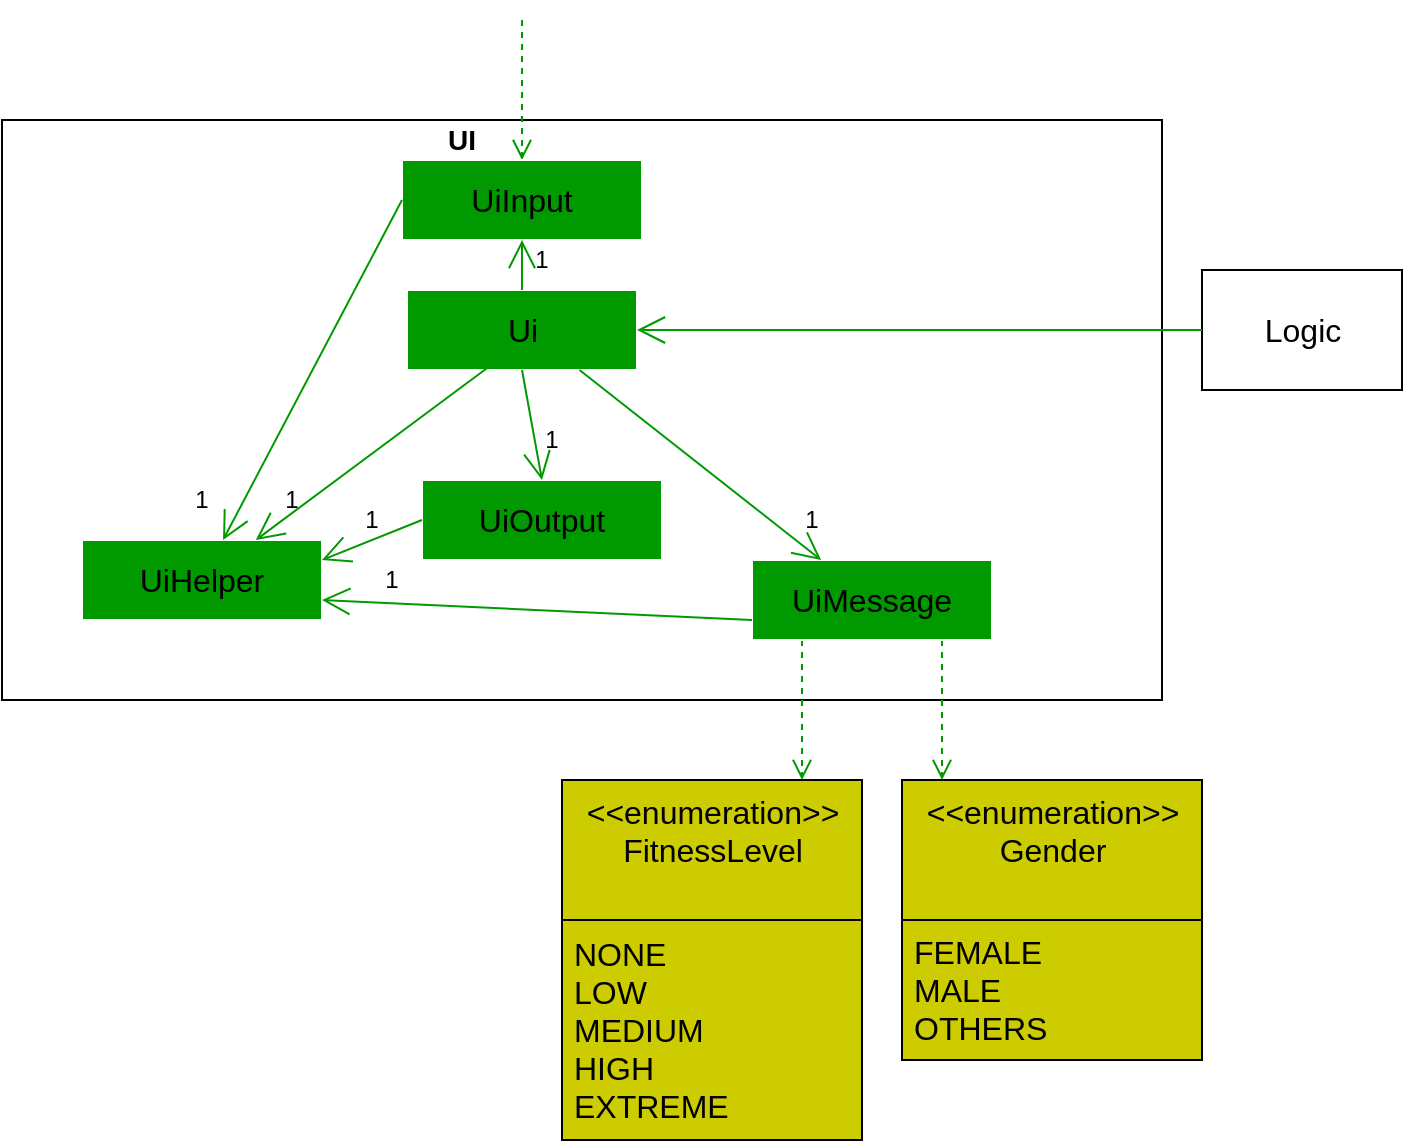 <mxfile version="13.9.2" type="device"><diagram id="gJgPgFwEoFj3yaLBzecR" name="Page-1"><mxGraphModel dx="1278" dy="548" grid="1" gridSize="10" guides="1" tooltips="1" connect="1" arrows="1" fold="1" page="1" pageScale="1" pageWidth="850" pageHeight="1100" math="0" shadow="0"><root><mxCell id="0"/><mxCell id="1" parent="0"/><mxCell id="jSlOvkbJLCUQ2vswlPPg-18" value="" style="rounded=0;whiteSpace=wrap;html=1;" parent="1" vertex="1"><mxGeometry x="50" y="130" width="580" height="290" as="geometry"/></mxCell><mxCell id="jSlOvkbJLCUQ2vswlPPg-6" value="&lt;font style=&quot;font-size: 16px&quot;&gt;Ui&lt;/font&gt;" style="html=1;fillColor=#009900;shadow=0;strokeColor=#FFFFFF;" parent="1" vertex="1"><mxGeometry x="252.5" y="215" width="115" height="40" as="geometry"/></mxCell><mxCell id="jSlOvkbJLCUQ2vswlPPg-7" value="&lt;font style=&quot;font-size: 16px&quot;&gt;Logic&lt;/font&gt;" style="html=1;" parent="1" vertex="1"><mxGeometry x="650" y="205" width="100" height="60" as="geometry"/></mxCell><mxCell id="jSlOvkbJLCUQ2vswlPPg-10" value="" style="html=1;verticalAlign=bottom;endArrow=open;dashed=1;endSize=8;strokeColor=#009900;" parent="1" edge="1"><mxGeometry relative="1" as="geometry"><mxPoint x="310" y="80" as="sourcePoint"/><mxPoint x="310" y="150" as="targetPoint"/></mxGeometry></mxCell><mxCell id="jSlOvkbJLCUQ2vswlPPg-11" value="" style="html=1;verticalAlign=bottom;endArrow=open;dashed=1;endSize=8;strokeColor=#009900;" parent="1" edge="1"><mxGeometry relative="1" as="geometry"><mxPoint x="520" y="390" as="sourcePoint"/><mxPoint x="520" y="460" as="targetPoint"/></mxGeometry></mxCell><mxCell id="jSlOvkbJLCUQ2vswlPPg-13" value="" style="html=1;verticalAlign=bottom;endArrow=open;dashed=1;endSize=8;strokeColor=#009900;" parent="1" edge="1"><mxGeometry relative="1" as="geometry"><mxPoint x="450" y="390" as="sourcePoint"/><mxPoint x="450" y="460" as="targetPoint"/></mxGeometry></mxCell><mxCell id="jSlOvkbJLCUQ2vswlPPg-19" value="&lt;b&gt;&lt;font style=&quot;font-size: 14px&quot;&gt;UI&lt;/font&gt;&lt;/b&gt;" style="text;html=1;strokeColor=none;fillColor=none;align=center;verticalAlign=middle;whiteSpace=wrap;rounded=0;" parent="1" vertex="1"><mxGeometry x="260" y="130" width="40" height="20" as="geometry"/></mxCell><mxCell id="iSe-DQD9CjgTFlkLSTP4-3" value="&lt;font style=&quot;font-size: 16px&quot;&gt;UiHelper&lt;/font&gt;" style="rounded=0;whiteSpace=wrap;html=1;fillColor=#009900;strokeColor=#FFFFFF;" parent="1" vertex="1"><mxGeometry x="90" y="340" width="120" height="40" as="geometry"/></mxCell><mxCell id="iSe-DQD9CjgTFlkLSTP4-4" value="&lt;font style=&quot;font-size: 16px&quot;&gt;&amp;lt;&amp;lt;enumeration&amp;gt;&amp;gt;&lt;br&gt;Gender&lt;/font&gt;" style="swimlane;fontStyle=0;align=center;verticalAlign=top;childLayout=stackLayout;horizontal=1;startSize=70;horizontalStack=0;resizeParent=1;resizeParentMax=0;resizeLast=0;collapsible=0;marginBottom=0;html=1;fillColor=#CCCC00;" parent="1" vertex="1"><mxGeometry x="500" y="460" width="150" height="140" as="geometry"/></mxCell><mxCell id="iSe-DQD9CjgTFlkLSTP4-5" value="&lt;font style=&quot;font-size: 16px&quot;&gt;FEMALE&lt;br&gt;MALE&lt;br&gt;OTHERS&lt;/font&gt;" style="text;html=1;strokeColor=#000000;fillColor=#CCCC00;align=left;verticalAlign=middle;spacingLeft=4;spacingRight=4;overflow=hidden;rotatable=0;points=[[0,0.5],[1,0.5]];portConstraint=eastwest;" parent="iSe-DQD9CjgTFlkLSTP4-4" vertex="1"><mxGeometry y="70" width="150" height="70" as="geometry"/></mxCell><mxCell id="iSe-DQD9CjgTFlkLSTP4-6" value="&lt;font style=&quot;font-size: 16px&quot;&gt;UiInput&lt;/font&gt;" style="rounded=0;whiteSpace=wrap;html=1;fillColor=#009900;strokeColor=#FFFFFF;fontSize=16;" parent="1" vertex="1"><mxGeometry x="250" y="150" width="120" height="40" as="geometry"/></mxCell><mxCell id="iSe-DQD9CjgTFlkLSTP4-7" value="&lt;font style=&quot;font-size: 16px&quot;&gt;UiOutput&lt;/font&gt;" style="rounded=0;whiteSpace=wrap;html=1;fillColor=#009900;strokeColor=#FFFFFF;" parent="1" vertex="1"><mxGeometry x="260" y="310" width="120" height="40" as="geometry"/></mxCell><mxCell id="iSe-DQD9CjgTFlkLSTP4-8" value="&lt;font style=&quot;font-size: 16px&quot;&gt;UiMessage&lt;/font&gt;" style="rounded=0;whiteSpace=wrap;html=1;fillColor=#009900;strokeColor=#FFFFFF;" parent="1" vertex="1"><mxGeometry x="425" y="350" width="120" height="40" as="geometry"/></mxCell><mxCell id="iSe-DQD9CjgTFlkLSTP4-10" value="" style="endArrow=open;endFill=1;endSize=12;html=1;exitX=0.5;exitY=0;exitDx=0;exitDy=0;entryX=0.5;entryY=1;entryDx=0;entryDy=0;strokeColor=#009900;" parent="1" source="jSlOvkbJLCUQ2vswlPPg-6" target="iSe-DQD9CjgTFlkLSTP4-6" edge="1"><mxGeometry width="160" relative="1" as="geometry"><mxPoint x="340" y="290" as="sourcePoint"/><mxPoint x="500" y="290" as="targetPoint"/></mxGeometry></mxCell><mxCell id="iSe-DQD9CjgTFlkLSTP4-11" value="" style="endArrow=open;endFill=1;endSize=12;html=1;exitX=0;exitY=0.5;exitDx=0;exitDy=0;entryX=1;entryY=0.5;entryDx=0;entryDy=0;strokeColor=#009900;" parent="1" source="jSlOvkbJLCUQ2vswlPPg-7" target="jSlOvkbJLCUQ2vswlPPg-6" edge="1"><mxGeometry width="160" relative="1" as="geometry"><mxPoint x="360" y="250" as="sourcePoint"/><mxPoint x="270" y="220" as="targetPoint"/></mxGeometry></mxCell><mxCell id="iSe-DQD9CjgTFlkLSTP4-13" value="" style="endArrow=open;endFill=1;endSize=12;html=1;entryX=0.5;entryY=0;entryDx=0;entryDy=0;exitX=0.5;exitY=1;exitDx=0;exitDy=0;strokeColor=#009900;" parent="1" source="jSlOvkbJLCUQ2vswlPPg-6" target="iSe-DQD9CjgTFlkLSTP4-7" edge="1"><mxGeometry width="160" relative="1" as="geometry"><mxPoint x="340" y="290" as="sourcePoint"/><mxPoint x="500" y="290" as="targetPoint"/></mxGeometry></mxCell><mxCell id="iSe-DQD9CjgTFlkLSTP4-14" value="" style="endArrow=open;endFill=1;endSize=12;html=1;strokeColor=#009900;" parent="1" target="iSe-DQD9CjgTFlkLSTP4-3" edge="1"><mxGeometry width="160" relative="1" as="geometry"><mxPoint x="298" y="250" as="sourcePoint"/><mxPoint x="230" y="307.5" as="targetPoint"/><Array as="points"/></mxGeometry></mxCell><mxCell id="iSe-DQD9CjgTFlkLSTP4-15" value="" style="endArrow=open;endFill=1;endSize=12;html=1;exitX=0.75;exitY=1;exitDx=0;exitDy=0;strokeColor=#009900;" parent="1" source="jSlOvkbJLCUQ2vswlPPg-6" target="iSe-DQD9CjgTFlkLSTP4-8" edge="1"><mxGeometry width="160" relative="1" as="geometry"><mxPoint x="331.155" y="265" as="sourcePoint"/><mxPoint x="360.97" y="307.5" as="targetPoint"/></mxGeometry></mxCell><mxCell id="iSe-DQD9CjgTFlkLSTP4-16" value="" style="endArrow=open;endFill=1;endSize=12;html=1;exitX=0;exitY=0.5;exitDx=0;exitDy=0;fillColor=#009900;strokeColor=#009900;" parent="1" source="iSe-DQD9CjgTFlkLSTP4-6" target="iSe-DQD9CjgTFlkLSTP4-3" edge="1"><mxGeometry width="160" relative="1" as="geometry"><mxPoint x="340" y="290" as="sourcePoint"/><mxPoint x="500" y="290" as="targetPoint"/></mxGeometry></mxCell><mxCell id="iSe-DQD9CjgTFlkLSTP4-17" value="" style="endArrow=open;endFill=1;endSize=12;html=1;exitX=0;exitY=0.75;exitDx=0;exitDy=0;entryX=1;entryY=0.75;entryDx=0;entryDy=0;strokeColor=#009900;" parent="1" source="iSe-DQD9CjgTFlkLSTP4-8" target="iSe-DQD9CjgTFlkLSTP4-3" edge="1"><mxGeometry width="160" relative="1" as="geometry"><mxPoint x="340" y="290" as="sourcePoint"/><mxPoint x="500" y="290" as="targetPoint"/></mxGeometry></mxCell><mxCell id="iSe-DQD9CjgTFlkLSTP4-18" value="" style="endArrow=open;endFill=1;endSize=12;html=1;exitX=0;exitY=0.5;exitDx=0;exitDy=0;entryX=1;entryY=0.25;entryDx=0;entryDy=0;strokeColor=#009900;" parent="1" source="iSe-DQD9CjgTFlkLSTP4-7" target="iSe-DQD9CjgTFlkLSTP4-3" edge="1"><mxGeometry width="160" relative="1" as="geometry"><mxPoint x="490" y="390" as="sourcePoint"/><mxPoint x="220" y="380" as="targetPoint"/></mxGeometry></mxCell><mxCell id="iSe-DQD9CjgTFlkLSTP4-19" value="&lt;font&gt;&lt;font style=&quot;font-size: 16px&quot;&gt;&amp;lt;&amp;lt;enumeration&amp;gt;&amp;gt;&lt;br&gt;FitnessLevel&lt;/font&gt;&lt;br&gt;&lt;/font&gt;" style="swimlane;fontStyle=0;align=center;verticalAlign=top;childLayout=stackLayout;horizontal=1;startSize=70;horizontalStack=0;resizeParent=1;resizeParentMax=0;resizeLast=0;collapsible=0;marginBottom=0;html=1;fillColor=#CCCC00;" parent="1" vertex="1"><mxGeometry x="330" y="460" width="150" height="180" as="geometry"/></mxCell><mxCell id="iSe-DQD9CjgTFlkLSTP4-20" value="&lt;font style=&quot;font-size: 16px&quot;&gt;NONE&lt;br&gt;LOW&lt;br&gt;MEDIUM&lt;br&gt;HIGH&lt;br&gt;EXTREME&lt;/font&gt;" style="text;html=1;strokeColor=#000000;fillColor=#CCCC00;align=left;verticalAlign=middle;spacingLeft=4;spacingRight=4;overflow=hidden;rotatable=0;points=[[0,0.5],[1,0.5]];portConstraint=eastwest;" parent="iSe-DQD9CjgTFlkLSTP4-19" vertex="1"><mxGeometry y="70" width="150" height="110" as="geometry"/></mxCell><mxCell id="Y1SRq-c9jBQ9MqZcM2Nt-1" value="1" style="text;html=1;strokeColor=none;fillColor=none;align=center;verticalAlign=middle;whiteSpace=wrap;rounded=0;" vertex="1" parent="1"><mxGeometry x="135" y="310" width="30" height="20" as="geometry"/></mxCell><mxCell id="Y1SRq-c9jBQ9MqZcM2Nt-2" value="1" style="text;html=1;strokeColor=none;fillColor=none;align=center;verticalAlign=middle;whiteSpace=wrap;rounded=0;" vertex="1" parent="1"><mxGeometry x="180" y="310" width="30" height="20" as="geometry"/></mxCell><mxCell id="Y1SRq-c9jBQ9MqZcM2Nt-3" value="1" style="text;html=1;strokeColor=none;fillColor=none;align=center;verticalAlign=middle;whiteSpace=wrap;rounded=0;" vertex="1" parent="1"><mxGeometry x="220" y="320" width="30" height="20" as="geometry"/></mxCell><mxCell id="Y1SRq-c9jBQ9MqZcM2Nt-4" value="1" style="text;html=1;strokeColor=none;fillColor=none;align=center;verticalAlign=middle;whiteSpace=wrap;rounded=0;" vertex="1" parent="1"><mxGeometry x="230" y="350" width="30" height="20" as="geometry"/></mxCell><mxCell id="Y1SRq-c9jBQ9MqZcM2Nt-5" value="1" style="text;html=1;strokeColor=none;fillColor=none;align=center;verticalAlign=middle;whiteSpace=wrap;rounded=0;" vertex="1" parent="1"><mxGeometry x="440" y="320" width="30" height="20" as="geometry"/></mxCell><mxCell id="Y1SRq-c9jBQ9MqZcM2Nt-6" value="1" style="text;html=1;strokeColor=none;fillColor=none;align=center;verticalAlign=middle;whiteSpace=wrap;rounded=0;" vertex="1" parent="1"><mxGeometry x="305" y="190" width="30" height="20" as="geometry"/></mxCell><mxCell id="Y1SRq-c9jBQ9MqZcM2Nt-7" value="1" style="text;html=1;strokeColor=none;fillColor=none;align=center;verticalAlign=middle;whiteSpace=wrap;rounded=0;" vertex="1" parent="1"><mxGeometry x="310" y="280" width="30" height="20" as="geometry"/></mxCell></root></mxGraphModel></diagram></mxfile>